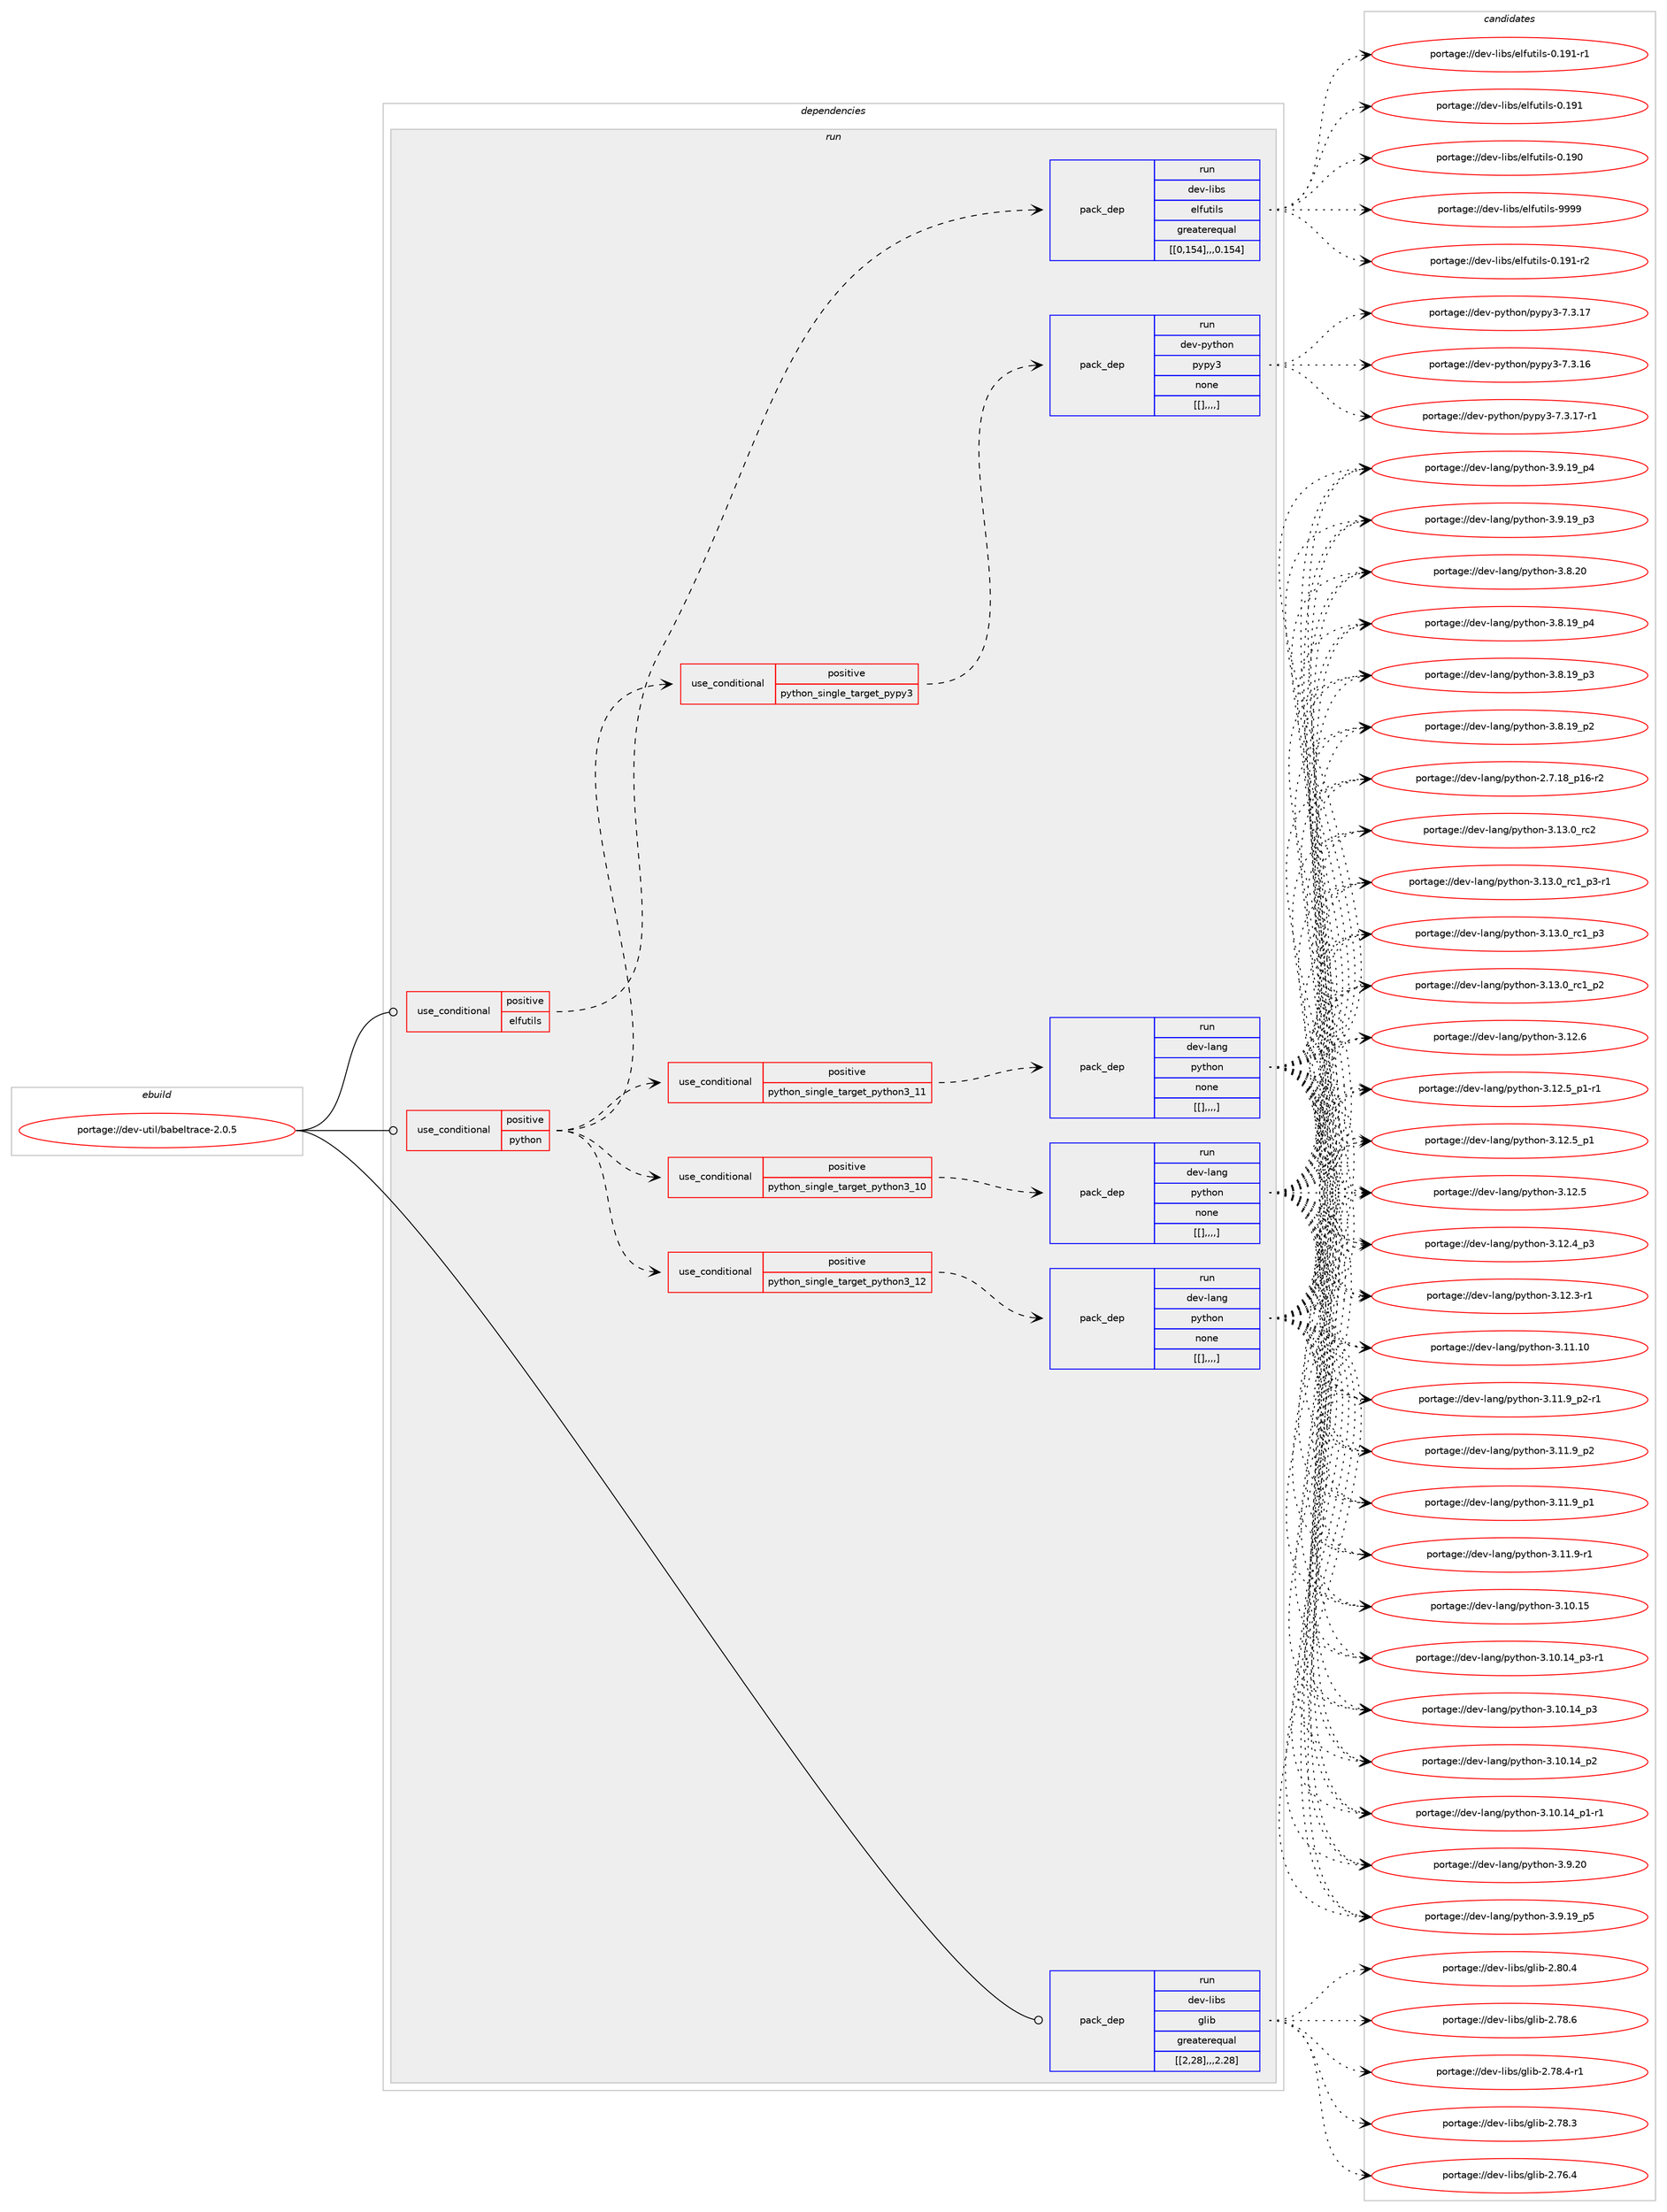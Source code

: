 digraph prolog {

# *************
# Graph options
# *************

newrank=true;
concentrate=true;
compound=true;
graph [rankdir=LR,fontname=Helvetica,fontsize=10,ranksep=1.5];#, ranksep=2.5, nodesep=0.2];
edge  [arrowhead=vee];
node  [fontname=Helvetica,fontsize=10];

# **********
# The ebuild
# **********

subgraph cluster_leftcol {
color=gray;
label=<<i>ebuild</i>>;
id [label="portage://dev-util/babeltrace-2.0.5", color=red, width=4, href="../dev-util/babeltrace-2.0.5.svg"];
}

# ****************
# The dependencies
# ****************

subgraph cluster_midcol {
color=gray;
label=<<i>dependencies</i>>;
subgraph cluster_compile {
fillcolor="#eeeeee";
style=filled;
label=<<i>compile</i>>;
}
subgraph cluster_compileandrun {
fillcolor="#eeeeee";
style=filled;
label=<<i>compile and run</i>>;
}
subgraph cluster_run {
fillcolor="#eeeeee";
style=filled;
label=<<i>run</i>>;
subgraph cond60984 {
dependency214377 [label=<<TABLE BORDER="0" CELLBORDER="1" CELLSPACING="0" CELLPADDING="4"><TR><TD ROWSPAN="3" CELLPADDING="10">use_conditional</TD></TR><TR><TD>positive</TD></TR><TR><TD>elfutils</TD></TR></TABLE>>, shape=none, color=red];
subgraph pack152006 {
dependency214378 [label=<<TABLE BORDER="0" CELLBORDER="1" CELLSPACING="0" CELLPADDING="4" WIDTH="220"><TR><TD ROWSPAN="6" CELLPADDING="30">pack_dep</TD></TR><TR><TD WIDTH="110">run</TD></TR><TR><TD>dev-libs</TD></TR><TR><TD>elfutils</TD></TR><TR><TD>greaterequal</TD></TR><TR><TD>[[0,154],,,0.154]</TD></TR></TABLE>>, shape=none, color=blue];
}
dependency214377:e -> dependency214378:w [weight=20,style="dashed",arrowhead="vee"];
}
id:e -> dependency214377:w [weight=20,style="solid",arrowhead="odot"];
subgraph cond60985 {
dependency214379 [label=<<TABLE BORDER="0" CELLBORDER="1" CELLSPACING="0" CELLPADDING="4"><TR><TD ROWSPAN="3" CELLPADDING="10">use_conditional</TD></TR><TR><TD>positive</TD></TR><TR><TD>python</TD></TR></TABLE>>, shape=none, color=red];
subgraph cond60986 {
dependency214380 [label=<<TABLE BORDER="0" CELLBORDER="1" CELLSPACING="0" CELLPADDING="4"><TR><TD ROWSPAN="3" CELLPADDING="10">use_conditional</TD></TR><TR><TD>positive</TD></TR><TR><TD>python_single_target_pypy3</TD></TR></TABLE>>, shape=none, color=red];
subgraph pack152007 {
dependency214381 [label=<<TABLE BORDER="0" CELLBORDER="1" CELLSPACING="0" CELLPADDING="4" WIDTH="220"><TR><TD ROWSPAN="6" CELLPADDING="30">pack_dep</TD></TR><TR><TD WIDTH="110">run</TD></TR><TR><TD>dev-python</TD></TR><TR><TD>pypy3</TD></TR><TR><TD>none</TD></TR><TR><TD>[[],,,,]</TD></TR></TABLE>>, shape=none, color=blue];
}
dependency214380:e -> dependency214381:w [weight=20,style="dashed",arrowhead="vee"];
}
dependency214379:e -> dependency214380:w [weight=20,style="dashed",arrowhead="vee"];
subgraph cond60987 {
dependency214382 [label=<<TABLE BORDER="0" CELLBORDER="1" CELLSPACING="0" CELLPADDING="4"><TR><TD ROWSPAN="3" CELLPADDING="10">use_conditional</TD></TR><TR><TD>positive</TD></TR><TR><TD>python_single_target_python3_10</TD></TR></TABLE>>, shape=none, color=red];
subgraph pack152008 {
dependency214383 [label=<<TABLE BORDER="0" CELLBORDER="1" CELLSPACING="0" CELLPADDING="4" WIDTH="220"><TR><TD ROWSPAN="6" CELLPADDING="30">pack_dep</TD></TR><TR><TD WIDTH="110">run</TD></TR><TR><TD>dev-lang</TD></TR><TR><TD>python</TD></TR><TR><TD>none</TD></TR><TR><TD>[[],,,,]</TD></TR></TABLE>>, shape=none, color=blue];
}
dependency214382:e -> dependency214383:w [weight=20,style="dashed",arrowhead="vee"];
}
dependency214379:e -> dependency214382:w [weight=20,style="dashed",arrowhead="vee"];
subgraph cond60988 {
dependency214384 [label=<<TABLE BORDER="0" CELLBORDER="1" CELLSPACING="0" CELLPADDING="4"><TR><TD ROWSPAN="3" CELLPADDING="10">use_conditional</TD></TR><TR><TD>positive</TD></TR><TR><TD>python_single_target_python3_11</TD></TR></TABLE>>, shape=none, color=red];
subgraph pack152009 {
dependency214385 [label=<<TABLE BORDER="0" CELLBORDER="1" CELLSPACING="0" CELLPADDING="4" WIDTH="220"><TR><TD ROWSPAN="6" CELLPADDING="30">pack_dep</TD></TR><TR><TD WIDTH="110">run</TD></TR><TR><TD>dev-lang</TD></TR><TR><TD>python</TD></TR><TR><TD>none</TD></TR><TR><TD>[[],,,,]</TD></TR></TABLE>>, shape=none, color=blue];
}
dependency214384:e -> dependency214385:w [weight=20,style="dashed",arrowhead="vee"];
}
dependency214379:e -> dependency214384:w [weight=20,style="dashed",arrowhead="vee"];
subgraph cond60989 {
dependency214386 [label=<<TABLE BORDER="0" CELLBORDER="1" CELLSPACING="0" CELLPADDING="4"><TR><TD ROWSPAN="3" CELLPADDING="10">use_conditional</TD></TR><TR><TD>positive</TD></TR><TR><TD>python_single_target_python3_12</TD></TR></TABLE>>, shape=none, color=red];
subgraph pack152010 {
dependency214387 [label=<<TABLE BORDER="0" CELLBORDER="1" CELLSPACING="0" CELLPADDING="4" WIDTH="220"><TR><TD ROWSPAN="6" CELLPADDING="30">pack_dep</TD></TR><TR><TD WIDTH="110">run</TD></TR><TR><TD>dev-lang</TD></TR><TR><TD>python</TD></TR><TR><TD>none</TD></TR><TR><TD>[[],,,,]</TD></TR></TABLE>>, shape=none, color=blue];
}
dependency214386:e -> dependency214387:w [weight=20,style="dashed",arrowhead="vee"];
}
dependency214379:e -> dependency214386:w [weight=20,style="dashed",arrowhead="vee"];
}
id:e -> dependency214379:w [weight=20,style="solid",arrowhead="odot"];
subgraph pack152011 {
dependency214388 [label=<<TABLE BORDER="0" CELLBORDER="1" CELLSPACING="0" CELLPADDING="4" WIDTH="220"><TR><TD ROWSPAN="6" CELLPADDING="30">pack_dep</TD></TR><TR><TD WIDTH="110">run</TD></TR><TR><TD>dev-libs</TD></TR><TR><TD>glib</TD></TR><TR><TD>greaterequal</TD></TR><TR><TD>[[2,28],,,2.28]</TD></TR></TABLE>>, shape=none, color=blue];
}
id:e -> dependency214388:w [weight=20,style="solid",arrowhead="odot"];
}
}

# **************
# The candidates
# **************

subgraph cluster_choices {
rank=same;
color=gray;
label=<<i>candidates</i>>;

subgraph choice152006 {
color=black;
nodesep=1;
choice1001011184510810598115471011081021171161051081154557575757 [label="portage://dev-libs/elfutils-9999", color=red, width=4,href="../dev-libs/elfutils-9999.svg"];
choice1001011184510810598115471011081021171161051081154548464957494511450 [label="portage://dev-libs/elfutils-0.191-r2", color=red, width=4,href="../dev-libs/elfutils-0.191-r2.svg"];
choice1001011184510810598115471011081021171161051081154548464957494511449 [label="portage://dev-libs/elfutils-0.191-r1", color=red, width=4,href="../dev-libs/elfutils-0.191-r1.svg"];
choice100101118451081059811547101108102117116105108115454846495749 [label="portage://dev-libs/elfutils-0.191", color=red, width=4,href="../dev-libs/elfutils-0.191.svg"];
choice100101118451081059811547101108102117116105108115454846495748 [label="portage://dev-libs/elfutils-0.190", color=red, width=4,href="../dev-libs/elfutils-0.190.svg"];
dependency214378:e -> choice1001011184510810598115471011081021171161051081154557575757:w [style=dotted,weight="100"];
dependency214378:e -> choice1001011184510810598115471011081021171161051081154548464957494511450:w [style=dotted,weight="100"];
dependency214378:e -> choice1001011184510810598115471011081021171161051081154548464957494511449:w [style=dotted,weight="100"];
dependency214378:e -> choice100101118451081059811547101108102117116105108115454846495749:w [style=dotted,weight="100"];
dependency214378:e -> choice100101118451081059811547101108102117116105108115454846495748:w [style=dotted,weight="100"];
}
subgraph choice152007 {
color=black;
nodesep=1;
choice100101118451121211161041111104711212111212151455546514649554511449 [label="portage://dev-python/pypy3-7.3.17-r1", color=red, width=4,href="../dev-python/pypy3-7.3.17-r1.svg"];
choice10010111845112121116104111110471121211121215145554651464955 [label="portage://dev-python/pypy3-7.3.17", color=red, width=4,href="../dev-python/pypy3-7.3.17.svg"];
choice10010111845112121116104111110471121211121215145554651464954 [label="portage://dev-python/pypy3-7.3.16", color=red, width=4,href="../dev-python/pypy3-7.3.16.svg"];
dependency214381:e -> choice100101118451121211161041111104711212111212151455546514649554511449:w [style=dotted,weight="100"];
dependency214381:e -> choice10010111845112121116104111110471121211121215145554651464955:w [style=dotted,weight="100"];
dependency214381:e -> choice10010111845112121116104111110471121211121215145554651464954:w [style=dotted,weight="100"];
}
subgraph choice152008 {
color=black;
nodesep=1;
choice10010111845108971101034711212111610411111045514649514648951149950 [label="portage://dev-lang/python-3.13.0_rc2", color=red, width=4,href="../dev-lang/python-3.13.0_rc2.svg"];
choice1001011184510897110103471121211161041111104551464951464895114994995112514511449 [label="portage://dev-lang/python-3.13.0_rc1_p3-r1", color=red, width=4,href="../dev-lang/python-3.13.0_rc1_p3-r1.svg"];
choice100101118451089711010347112121116104111110455146495146489511499499511251 [label="portage://dev-lang/python-3.13.0_rc1_p3", color=red, width=4,href="../dev-lang/python-3.13.0_rc1_p3.svg"];
choice100101118451089711010347112121116104111110455146495146489511499499511250 [label="portage://dev-lang/python-3.13.0_rc1_p2", color=red, width=4,href="../dev-lang/python-3.13.0_rc1_p2.svg"];
choice10010111845108971101034711212111610411111045514649504654 [label="portage://dev-lang/python-3.12.6", color=red, width=4,href="../dev-lang/python-3.12.6.svg"];
choice1001011184510897110103471121211161041111104551464950465395112494511449 [label="portage://dev-lang/python-3.12.5_p1-r1", color=red, width=4,href="../dev-lang/python-3.12.5_p1-r1.svg"];
choice100101118451089711010347112121116104111110455146495046539511249 [label="portage://dev-lang/python-3.12.5_p1", color=red, width=4,href="../dev-lang/python-3.12.5_p1.svg"];
choice10010111845108971101034711212111610411111045514649504653 [label="portage://dev-lang/python-3.12.5", color=red, width=4,href="../dev-lang/python-3.12.5.svg"];
choice100101118451089711010347112121116104111110455146495046529511251 [label="portage://dev-lang/python-3.12.4_p3", color=red, width=4,href="../dev-lang/python-3.12.4_p3.svg"];
choice100101118451089711010347112121116104111110455146495046514511449 [label="portage://dev-lang/python-3.12.3-r1", color=red, width=4,href="../dev-lang/python-3.12.3-r1.svg"];
choice1001011184510897110103471121211161041111104551464949464948 [label="portage://dev-lang/python-3.11.10", color=red, width=4,href="../dev-lang/python-3.11.10.svg"];
choice1001011184510897110103471121211161041111104551464949465795112504511449 [label="portage://dev-lang/python-3.11.9_p2-r1", color=red, width=4,href="../dev-lang/python-3.11.9_p2-r1.svg"];
choice100101118451089711010347112121116104111110455146494946579511250 [label="portage://dev-lang/python-3.11.9_p2", color=red, width=4,href="../dev-lang/python-3.11.9_p2.svg"];
choice100101118451089711010347112121116104111110455146494946579511249 [label="portage://dev-lang/python-3.11.9_p1", color=red, width=4,href="../dev-lang/python-3.11.9_p1.svg"];
choice100101118451089711010347112121116104111110455146494946574511449 [label="portage://dev-lang/python-3.11.9-r1", color=red, width=4,href="../dev-lang/python-3.11.9-r1.svg"];
choice1001011184510897110103471121211161041111104551464948464953 [label="portage://dev-lang/python-3.10.15", color=red, width=4,href="../dev-lang/python-3.10.15.svg"];
choice100101118451089711010347112121116104111110455146494846495295112514511449 [label="portage://dev-lang/python-3.10.14_p3-r1", color=red, width=4,href="../dev-lang/python-3.10.14_p3-r1.svg"];
choice10010111845108971101034711212111610411111045514649484649529511251 [label="portage://dev-lang/python-3.10.14_p3", color=red, width=4,href="../dev-lang/python-3.10.14_p3.svg"];
choice10010111845108971101034711212111610411111045514649484649529511250 [label="portage://dev-lang/python-3.10.14_p2", color=red, width=4,href="../dev-lang/python-3.10.14_p2.svg"];
choice100101118451089711010347112121116104111110455146494846495295112494511449 [label="portage://dev-lang/python-3.10.14_p1-r1", color=red, width=4,href="../dev-lang/python-3.10.14_p1-r1.svg"];
choice10010111845108971101034711212111610411111045514657465048 [label="portage://dev-lang/python-3.9.20", color=red, width=4,href="../dev-lang/python-3.9.20.svg"];
choice100101118451089711010347112121116104111110455146574649579511253 [label="portage://dev-lang/python-3.9.19_p5", color=red, width=4,href="../dev-lang/python-3.9.19_p5.svg"];
choice100101118451089711010347112121116104111110455146574649579511252 [label="portage://dev-lang/python-3.9.19_p4", color=red, width=4,href="../dev-lang/python-3.9.19_p4.svg"];
choice100101118451089711010347112121116104111110455146574649579511251 [label="portage://dev-lang/python-3.9.19_p3", color=red, width=4,href="../dev-lang/python-3.9.19_p3.svg"];
choice10010111845108971101034711212111610411111045514656465048 [label="portage://dev-lang/python-3.8.20", color=red, width=4,href="../dev-lang/python-3.8.20.svg"];
choice100101118451089711010347112121116104111110455146564649579511252 [label="portage://dev-lang/python-3.8.19_p4", color=red, width=4,href="../dev-lang/python-3.8.19_p4.svg"];
choice100101118451089711010347112121116104111110455146564649579511251 [label="portage://dev-lang/python-3.8.19_p3", color=red, width=4,href="../dev-lang/python-3.8.19_p3.svg"];
choice100101118451089711010347112121116104111110455146564649579511250 [label="portage://dev-lang/python-3.8.19_p2", color=red, width=4,href="../dev-lang/python-3.8.19_p2.svg"];
choice100101118451089711010347112121116104111110455046554649569511249544511450 [label="portage://dev-lang/python-2.7.18_p16-r2", color=red, width=4,href="../dev-lang/python-2.7.18_p16-r2.svg"];
dependency214383:e -> choice10010111845108971101034711212111610411111045514649514648951149950:w [style=dotted,weight="100"];
dependency214383:e -> choice1001011184510897110103471121211161041111104551464951464895114994995112514511449:w [style=dotted,weight="100"];
dependency214383:e -> choice100101118451089711010347112121116104111110455146495146489511499499511251:w [style=dotted,weight="100"];
dependency214383:e -> choice100101118451089711010347112121116104111110455146495146489511499499511250:w [style=dotted,weight="100"];
dependency214383:e -> choice10010111845108971101034711212111610411111045514649504654:w [style=dotted,weight="100"];
dependency214383:e -> choice1001011184510897110103471121211161041111104551464950465395112494511449:w [style=dotted,weight="100"];
dependency214383:e -> choice100101118451089711010347112121116104111110455146495046539511249:w [style=dotted,weight="100"];
dependency214383:e -> choice10010111845108971101034711212111610411111045514649504653:w [style=dotted,weight="100"];
dependency214383:e -> choice100101118451089711010347112121116104111110455146495046529511251:w [style=dotted,weight="100"];
dependency214383:e -> choice100101118451089711010347112121116104111110455146495046514511449:w [style=dotted,weight="100"];
dependency214383:e -> choice1001011184510897110103471121211161041111104551464949464948:w [style=dotted,weight="100"];
dependency214383:e -> choice1001011184510897110103471121211161041111104551464949465795112504511449:w [style=dotted,weight="100"];
dependency214383:e -> choice100101118451089711010347112121116104111110455146494946579511250:w [style=dotted,weight="100"];
dependency214383:e -> choice100101118451089711010347112121116104111110455146494946579511249:w [style=dotted,weight="100"];
dependency214383:e -> choice100101118451089711010347112121116104111110455146494946574511449:w [style=dotted,weight="100"];
dependency214383:e -> choice1001011184510897110103471121211161041111104551464948464953:w [style=dotted,weight="100"];
dependency214383:e -> choice100101118451089711010347112121116104111110455146494846495295112514511449:w [style=dotted,weight="100"];
dependency214383:e -> choice10010111845108971101034711212111610411111045514649484649529511251:w [style=dotted,weight="100"];
dependency214383:e -> choice10010111845108971101034711212111610411111045514649484649529511250:w [style=dotted,weight="100"];
dependency214383:e -> choice100101118451089711010347112121116104111110455146494846495295112494511449:w [style=dotted,weight="100"];
dependency214383:e -> choice10010111845108971101034711212111610411111045514657465048:w [style=dotted,weight="100"];
dependency214383:e -> choice100101118451089711010347112121116104111110455146574649579511253:w [style=dotted,weight="100"];
dependency214383:e -> choice100101118451089711010347112121116104111110455146574649579511252:w [style=dotted,weight="100"];
dependency214383:e -> choice100101118451089711010347112121116104111110455146574649579511251:w [style=dotted,weight="100"];
dependency214383:e -> choice10010111845108971101034711212111610411111045514656465048:w [style=dotted,weight="100"];
dependency214383:e -> choice100101118451089711010347112121116104111110455146564649579511252:w [style=dotted,weight="100"];
dependency214383:e -> choice100101118451089711010347112121116104111110455146564649579511251:w [style=dotted,weight="100"];
dependency214383:e -> choice100101118451089711010347112121116104111110455146564649579511250:w [style=dotted,weight="100"];
dependency214383:e -> choice100101118451089711010347112121116104111110455046554649569511249544511450:w [style=dotted,weight="100"];
}
subgraph choice152009 {
color=black;
nodesep=1;
choice10010111845108971101034711212111610411111045514649514648951149950 [label="portage://dev-lang/python-3.13.0_rc2", color=red, width=4,href="../dev-lang/python-3.13.0_rc2.svg"];
choice1001011184510897110103471121211161041111104551464951464895114994995112514511449 [label="portage://dev-lang/python-3.13.0_rc1_p3-r1", color=red, width=4,href="../dev-lang/python-3.13.0_rc1_p3-r1.svg"];
choice100101118451089711010347112121116104111110455146495146489511499499511251 [label="portage://dev-lang/python-3.13.0_rc1_p3", color=red, width=4,href="../dev-lang/python-3.13.0_rc1_p3.svg"];
choice100101118451089711010347112121116104111110455146495146489511499499511250 [label="portage://dev-lang/python-3.13.0_rc1_p2", color=red, width=4,href="../dev-lang/python-3.13.0_rc1_p2.svg"];
choice10010111845108971101034711212111610411111045514649504654 [label="portage://dev-lang/python-3.12.6", color=red, width=4,href="../dev-lang/python-3.12.6.svg"];
choice1001011184510897110103471121211161041111104551464950465395112494511449 [label="portage://dev-lang/python-3.12.5_p1-r1", color=red, width=4,href="../dev-lang/python-3.12.5_p1-r1.svg"];
choice100101118451089711010347112121116104111110455146495046539511249 [label="portage://dev-lang/python-3.12.5_p1", color=red, width=4,href="../dev-lang/python-3.12.5_p1.svg"];
choice10010111845108971101034711212111610411111045514649504653 [label="portage://dev-lang/python-3.12.5", color=red, width=4,href="../dev-lang/python-3.12.5.svg"];
choice100101118451089711010347112121116104111110455146495046529511251 [label="portage://dev-lang/python-3.12.4_p3", color=red, width=4,href="../dev-lang/python-3.12.4_p3.svg"];
choice100101118451089711010347112121116104111110455146495046514511449 [label="portage://dev-lang/python-3.12.3-r1", color=red, width=4,href="../dev-lang/python-3.12.3-r1.svg"];
choice1001011184510897110103471121211161041111104551464949464948 [label="portage://dev-lang/python-3.11.10", color=red, width=4,href="../dev-lang/python-3.11.10.svg"];
choice1001011184510897110103471121211161041111104551464949465795112504511449 [label="portage://dev-lang/python-3.11.9_p2-r1", color=red, width=4,href="../dev-lang/python-3.11.9_p2-r1.svg"];
choice100101118451089711010347112121116104111110455146494946579511250 [label="portage://dev-lang/python-3.11.9_p2", color=red, width=4,href="../dev-lang/python-3.11.9_p2.svg"];
choice100101118451089711010347112121116104111110455146494946579511249 [label="portage://dev-lang/python-3.11.9_p1", color=red, width=4,href="../dev-lang/python-3.11.9_p1.svg"];
choice100101118451089711010347112121116104111110455146494946574511449 [label="portage://dev-lang/python-3.11.9-r1", color=red, width=4,href="../dev-lang/python-3.11.9-r1.svg"];
choice1001011184510897110103471121211161041111104551464948464953 [label="portage://dev-lang/python-3.10.15", color=red, width=4,href="../dev-lang/python-3.10.15.svg"];
choice100101118451089711010347112121116104111110455146494846495295112514511449 [label="portage://dev-lang/python-3.10.14_p3-r1", color=red, width=4,href="../dev-lang/python-3.10.14_p3-r1.svg"];
choice10010111845108971101034711212111610411111045514649484649529511251 [label="portage://dev-lang/python-3.10.14_p3", color=red, width=4,href="../dev-lang/python-3.10.14_p3.svg"];
choice10010111845108971101034711212111610411111045514649484649529511250 [label="portage://dev-lang/python-3.10.14_p2", color=red, width=4,href="../dev-lang/python-3.10.14_p2.svg"];
choice100101118451089711010347112121116104111110455146494846495295112494511449 [label="portage://dev-lang/python-3.10.14_p1-r1", color=red, width=4,href="../dev-lang/python-3.10.14_p1-r1.svg"];
choice10010111845108971101034711212111610411111045514657465048 [label="portage://dev-lang/python-3.9.20", color=red, width=4,href="../dev-lang/python-3.9.20.svg"];
choice100101118451089711010347112121116104111110455146574649579511253 [label="portage://dev-lang/python-3.9.19_p5", color=red, width=4,href="../dev-lang/python-3.9.19_p5.svg"];
choice100101118451089711010347112121116104111110455146574649579511252 [label="portage://dev-lang/python-3.9.19_p4", color=red, width=4,href="../dev-lang/python-3.9.19_p4.svg"];
choice100101118451089711010347112121116104111110455146574649579511251 [label="portage://dev-lang/python-3.9.19_p3", color=red, width=4,href="../dev-lang/python-3.9.19_p3.svg"];
choice10010111845108971101034711212111610411111045514656465048 [label="portage://dev-lang/python-3.8.20", color=red, width=4,href="../dev-lang/python-3.8.20.svg"];
choice100101118451089711010347112121116104111110455146564649579511252 [label="portage://dev-lang/python-3.8.19_p4", color=red, width=4,href="../dev-lang/python-3.8.19_p4.svg"];
choice100101118451089711010347112121116104111110455146564649579511251 [label="portage://dev-lang/python-3.8.19_p3", color=red, width=4,href="../dev-lang/python-3.8.19_p3.svg"];
choice100101118451089711010347112121116104111110455146564649579511250 [label="portage://dev-lang/python-3.8.19_p2", color=red, width=4,href="../dev-lang/python-3.8.19_p2.svg"];
choice100101118451089711010347112121116104111110455046554649569511249544511450 [label="portage://dev-lang/python-2.7.18_p16-r2", color=red, width=4,href="../dev-lang/python-2.7.18_p16-r2.svg"];
dependency214385:e -> choice10010111845108971101034711212111610411111045514649514648951149950:w [style=dotted,weight="100"];
dependency214385:e -> choice1001011184510897110103471121211161041111104551464951464895114994995112514511449:w [style=dotted,weight="100"];
dependency214385:e -> choice100101118451089711010347112121116104111110455146495146489511499499511251:w [style=dotted,weight="100"];
dependency214385:e -> choice100101118451089711010347112121116104111110455146495146489511499499511250:w [style=dotted,weight="100"];
dependency214385:e -> choice10010111845108971101034711212111610411111045514649504654:w [style=dotted,weight="100"];
dependency214385:e -> choice1001011184510897110103471121211161041111104551464950465395112494511449:w [style=dotted,weight="100"];
dependency214385:e -> choice100101118451089711010347112121116104111110455146495046539511249:w [style=dotted,weight="100"];
dependency214385:e -> choice10010111845108971101034711212111610411111045514649504653:w [style=dotted,weight="100"];
dependency214385:e -> choice100101118451089711010347112121116104111110455146495046529511251:w [style=dotted,weight="100"];
dependency214385:e -> choice100101118451089711010347112121116104111110455146495046514511449:w [style=dotted,weight="100"];
dependency214385:e -> choice1001011184510897110103471121211161041111104551464949464948:w [style=dotted,weight="100"];
dependency214385:e -> choice1001011184510897110103471121211161041111104551464949465795112504511449:w [style=dotted,weight="100"];
dependency214385:e -> choice100101118451089711010347112121116104111110455146494946579511250:w [style=dotted,weight="100"];
dependency214385:e -> choice100101118451089711010347112121116104111110455146494946579511249:w [style=dotted,weight="100"];
dependency214385:e -> choice100101118451089711010347112121116104111110455146494946574511449:w [style=dotted,weight="100"];
dependency214385:e -> choice1001011184510897110103471121211161041111104551464948464953:w [style=dotted,weight="100"];
dependency214385:e -> choice100101118451089711010347112121116104111110455146494846495295112514511449:w [style=dotted,weight="100"];
dependency214385:e -> choice10010111845108971101034711212111610411111045514649484649529511251:w [style=dotted,weight="100"];
dependency214385:e -> choice10010111845108971101034711212111610411111045514649484649529511250:w [style=dotted,weight="100"];
dependency214385:e -> choice100101118451089711010347112121116104111110455146494846495295112494511449:w [style=dotted,weight="100"];
dependency214385:e -> choice10010111845108971101034711212111610411111045514657465048:w [style=dotted,weight="100"];
dependency214385:e -> choice100101118451089711010347112121116104111110455146574649579511253:w [style=dotted,weight="100"];
dependency214385:e -> choice100101118451089711010347112121116104111110455146574649579511252:w [style=dotted,weight="100"];
dependency214385:e -> choice100101118451089711010347112121116104111110455146574649579511251:w [style=dotted,weight="100"];
dependency214385:e -> choice10010111845108971101034711212111610411111045514656465048:w [style=dotted,weight="100"];
dependency214385:e -> choice100101118451089711010347112121116104111110455146564649579511252:w [style=dotted,weight="100"];
dependency214385:e -> choice100101118451089711010347112121116104111110455146564649579511251:w [style=dotted,weight="100"];
dependency214385:e -> choice100101118451089711010347112121116104111110455146564649579511250:w [style=dotted,weight="100"];
dependency214385:e -> choice100101118451089711010347112121116104111110455046554649569511249544511450:w [style=dotted,weight="100"];
}
subgraph choice152010 {
color=black;
nodesep=1;
choice10010111845108971101034711212111610411111045514649514648951149950 [label="portage://dev-lang/python-3.13.0_rc2", color=red, width=4,href="../dev-lang/python-3.13.0_rc2.svg"];
choice1001011184510897110103471121211161041111104551464951464895114994995112514511449 [label="portage://dev-lang/python-3.13.0_rc1_p3-r1", color=red, width=4,href="../dev-lang/python-3.13.0_rc1_p3-r1.svg"];
choice100101118451089711010347112121116104111110455146495146489511499499511251 [label="portage://dev-lang/python-3.13.0_rc1_p3", color=red, width=4,href="../dev-lang/python-3.13.0_rc1_p3.svg"];
choice100101118451089711010347112121116104111110455146495146489511499499511250 [label="portage://dev-lang/python-3.13.0_rc1_p2", color=red, width=4,href="../dev-lang/python-3.13.0_rc1_p2.svg"];
choice10010111845108971101034711212111610411111045514649504654 [label="portage://dev-lang/python-3.12.6", color=red, width=4,href="../dev-lang/python-3.12.6.svg"];
choice1001011184510897110103471121211161041111104551464950465395112494511449 [label="portage://dev-lang/python-3.12.5_p1-r1", color=red, width=4,href="../dev-lang/python-3.12.5_p1-r1.svg"];
choice100101118451089711010347112121116104111110455146495046539511249 [label="portage://dev-lang/python-3.12.5_p1", color=red, width=4,href="../dev-lang/python-3.12.5_p1.svg"];
choice10010111845108971101034711212111610411111045514649504653 [label="portage://dev-lang/python-3.12.5", color=red, width=4,href="../dev-lang/python-3.12.5.svg"];
choice100101118451089711010347112121116104111110455146495046529511251 [label="portage://dev-lang/python-3.12.4_p3", color=red, width=4,href="../dev-lang/python-3.12.4_p3.svg"];
choice100101118451089711010347112121116104111110455146495046514511449 [label="portage://dev-lang/python-3.12.3-r1", color=red, width=4,href="../dev-lang/python-3.12.3-r1.svg"];
choice1001011184510897110103471121211161041111104551464949464948 [label="portage://dev-lang/python-3.11.10", color=red, width=4,href="../dev-lang/python-3.11.10.svg"];
choice1001011184510897110103471121211161041111104551464949465795112504511449 [label="portage://dev-lang/python-3.11.9_p2-r1", color=red, width=4,href="../dev-lang/python-3.11.9_p2-r1.svg"];
choice100101118451089711010347112121116104111110455146494946579511250 [label="portage://dev-lang/python-3.11.9_p2", color=red, width=4,href="../dev-lang/python-3.11.9_p2.svg"];
choice100101118451089711010347112121116104111110455146494946579511249 [label="portage://dev-lang/python-3.11.9_p1", color=red, width=4,href="../dev-lang/python-3.11.9_p1.svg"];
choice100101118451089711010347112121116104111110455146494946574511449 [label="portage://dev-lang/python-3.11.9-r1", color=red, width=4,href="../dev-lang/python-3.11.9-r1.svg"];
choice1001011184510897110103471121211161041111104551464948464953 [label="portage://dev-lang/python-3.10.15", color=red, width=4,href="../dev-lang/python-3.10.15.svg"];
choice100101118451089711010347112121116104111110455146494846495295112514511449 [label="portage://dev-lang/python-3.10.14_p3-r1", color=red, width=4,href="../dev-lang/python-3.10.14_p3-r1.svg"];
choice10010111845108971101034711212111610411111045514649484649529511251 [label="portage://dev-lang/python-3.10.14_p3", color=red, width=4,href="../dev-lang/python-3.10.14_p3.svg"];
choice10010111845108971101034711212111610411111045514649484649529511250 [label="portage://dev-lang/python-3.10.14_p2", color=red, width=4,href="../dev-lang/python-3.10.14_p2.svg"];
choice100101118451089711010347112121116104111110455146494846495295112494511449 [label="portage://dev-lang/python-3.10.14_p1-r1", color=red, width=4,href="../dev-lang/python-3.10.14_p1-r1.svg"];
choice10010111845108971101034711212111610411111045514657465048 [label="portage://dev-lang/python-3.9.20", color=red, width=4,href="../dev-lang/python-3.9.20.svg"];
choice100101118451089711010347112121116104111110455146574649579511253 [label="portage://dev-lang/python-3.9.19_p5", color=red, width=4,href="../dev-lang/python-3.9.19_p5.svg"];
choice100101118451089711010347112121116104111110455146574649579511252 [label="portage://dev-lang/python-3.9.19_p4", color=red, width=4,href="../dev-lang/python-3.9.19_p4.svg"];
choice100101118451089711010347112121116104111110455146574649579511251 [label="portage://dev-lang/python-3.9.19_p3", color=red, width=4,href="../dev-lang/python-3.9.19_p3.svg"];
choice10010111845108971101034711212111610411111045514656465048 [label="portage://dev-lang/python-3.8.20", color=red, width=4,href="../dev-lang/python-3.8.20.svg"];
choice100101118451089711010347112121116104111110455146564649579511252 [label="portage://dev-lang/python-3.8.19_p4", color=red, width=4,href="../dev-lang/python-3.8.19_p4.svg"];
choice100101118451089711010347112121116104111110455146564649579511251 [label="portage://dev-lang/python-3.8.19_p3", color=red, width=4,href="../dev-lang/python-3.8.19_p3.svg"];
choice100101118451089711010347112121116104111110455146564649579511250 [label="portage://dev-lang/python-3.8.19_p2", color=red, width=4,href="../dev-lang/python-3.8.19_p2.svg"];
choice100101118451089711010347112121116104111110455046554649569511249544511450 [label="portage://dev-lang/python-2.7.18_p16-r2", color=red, width=4,href="../dev-lang/python-2.7.18_p16-r2.svg"];
dependency214387:e -> choice10010111845108971101034711212111610411111045514649514648951149950:w [style=dotted,weight="100"];
dependency214387:e -> choice1001011184510897110103471121211161041111104551464951464895114994995112514511449:w [style=dotted,weight="100"];
dependency214387:e -> choice100101118451089711010347112121116104111110455146495146489511499499511251:w [style=dotted,weight="100"];
dependency214387:e -> choice100101118451089711010347112121116104111110455146495146489511499499511250:w [style=dotted,weight="100"];
dependency214387:e -> choice10010111845108971101034711212111610411111045514649504654:w [style=dotted,weight="100"];
dependency214387:e -> choice1001011184510897110103471121211161041111104551464950465395112494511449:w [style=dotted,weight="100"];
dependency214387:e -> choice100101118451089711010347112121116104111110455146495046539511249:w [style=dotted,weight="100"];
dependency214387:e -> choice10010111845108971101034711212111610411111045514649504653:w [style=dotted,weight="100"];
dependency214387:e -> choice100101118451089711010347112121116104111110455146495046529511251:w [style=dotted,weight="100"];
dependency214387:e -> choice100101118451089711010347112121116104111110455146495046514511449:w [style=dotted,weight="100"];
dependency214387:e -> choice1001011184510897110103471121211161041111104551464949464948:w [style=dotted,weight="100"];
dependency214387:e -> choice1001011184510897110103471121211161041111104551464949465795112504511449:w [style=dotted,weight="100"];
dependency214387:e -> choice100101118451089711010347112121116104111110455146494946579511250:w [style=dotted,weight="100"];
dependency214387:e -> choice100101118451089711010347112121116104111110455146494946579511249:w [style=dotted,weight="100"];
dependency214387:e -> choice100101118451089711010347112121116104111110455146494946574511449:w [style=dotted,weight="100"];
dependency214387:e -> choice1001011184510897110103471121211161041111104551464948464953:w [style=dotted,weight="100"];
dependency214387:e -> choice100101118451089711010347112121116104111110455146494846495295112514511449:w [style=dotted,weight="100"];
dependency214387:e -> choice10010111845108971101034711212111610411111045514649484649529511251:w [style=dotted,weight="100"];
dependency214387:e -> choice10010111845108971101034711212111610411111045514649484649529511250:w [style=dotted,weight="100"];
dependency214387:e -> choice100101118451089711010347112121116104111110455146494846495295112494511449:w [style=dotted,weight="100"];
dependency214387:e -> choice10010111845108971101034711212111610411111045514657465048:w [style=dotted,weight="100"];
dependency214387:e -> choice100101118451089711010347112121116104111110455146574649579511253:w [style=dotted,weight="100"];
dependency214387:e -> choice100101118451089711010347112121116104111110455146574649579511252:w [style=dotted,weight="100"];
dependency214387:e -> choice100101118451089711010347112121116104111110455146574649579511251:w [style=dotted,weight="100"];
dependency214387:e -> choice10010111845108971101034711212111610411111045514656465048:w [style=dotted,weight="100"];
dependency214387:e -> choice100101118451089711010347112121116104111110455146564649579511252:w [style=dotted,weight="100"];
dependency214387:e -> choice100101118451089711010347112121116104111110455146564649579511251:w [style=dotted,weight="100"];
dependency214387:e -> choice100101118451089711010347112121116104111110455146564649579511250:w [style=dotted,weight="100"];
dependency214387:e -> choice100101118451089711010347112121116104111110455046554649569511249544511450:w [style=dotted,weight="100"];
}
subgraph choice152011 {
color=black;
nodesep=1;
choice1001011184510810598115471031081059845504656484652 [label="portage://dev-libs/glib-2.80.4", color=red, width=4,href="../dev-libs/glib-2.80.4.svg"];
choice1001011184510810598115471031081059845504655564654 [label="portage://dev-libs/glib-2.78.6", color=red, width=4,href="../dev-libs/glib-2.78.6.svg"];
choice10010111845108105981154710310810598455046555646524511449 [label="portage://dev-libs/glib-2.78.4-r1", color=red, width=4,href="../dev-libs/glib-2.78.4-r1.svg"];
choice1001011184510810598115471031081059845504655564651 [label="portage://dev-libs/glib-2.78.3", color=red, width=4,href="../dev-libs/glib-2.78.3.svg"];
choice1001011184510810598115471031081059845504655544652 [label="portage://dev-libs/glib-2.76.4", color=red, width=4,href="../dev-libs/glib-2.76.4.svg"];
dependency214388:e -> choice1001011184510810598115471031081059845504656484652:w [style=dotted,weight="100"];
dependency214388:e -> choice1001011184510810598115471031081059845504655564654:w [style=dotted,weight="100"];
dependency214388:e -> choice10010111845108105981154710310810598455046555646524511449:w [style=dotted,weight="100"];
dependency214388:e -> choice1001011184510810598115471031081059845504655564651:w [style=dotted,weight="100"];
dependency214388:e -> choice1001011184510810598115471031081059845504655544652:w [style=dotted,weight="100"];
}
}

}
